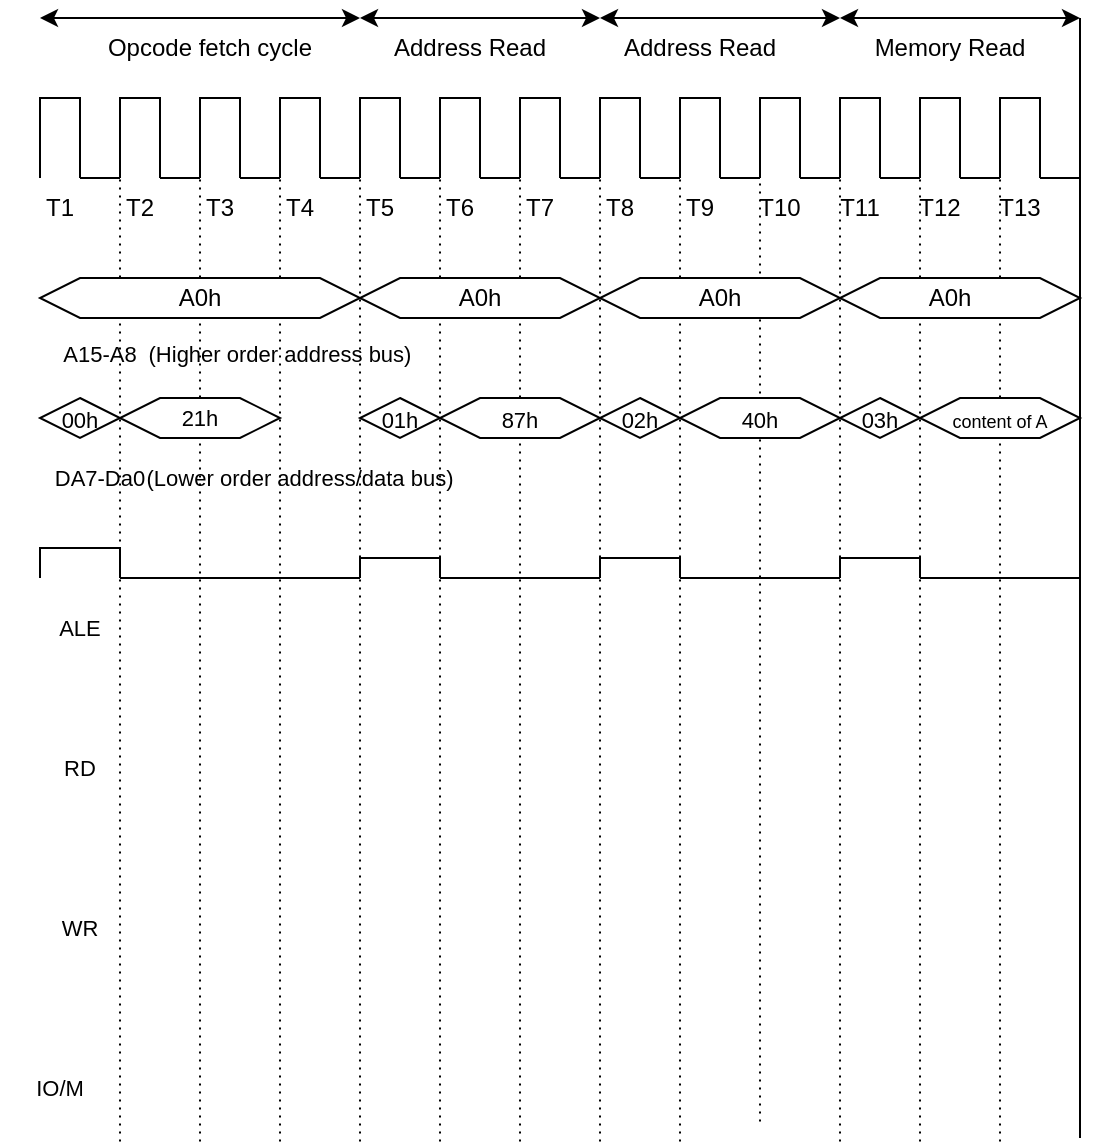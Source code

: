 <mxfile version="16.5.6" type="device"><diagram id="6G7NSt81wb_Zh_gRnPKF" name="Page-1"><mxGraphModel dx="1172" dy="628" grid="1" gridSize="10" guides="1" tooltips="1" connect="1" arrows="1" fold="1" page="1" pageScale="1" pageWidth="850" pageHeight="1100" math="0" shadow="0"><root><mxCell id="0"/><mxCell id="1" parent="0"/><mxCell id="E6p2MdxXeNgveG-bTiW2-2" value="" style="endArrow=none;html=1;rounded=0;" edge="1" parent="1"><mxGeometry width="50" height="50" relative="1" as="geometry"><mxPoint x="720" y="960" as="sourcePoint"/><mxPoint x="720" y="400" as="targetPoint"/></mxGeometry></mxCell><mxCell id="E6p2MdxXeNgveG-bTiW2-3" value="" style="endArrow=classic;startArrow=classic;html=1;rounded=0;" edge="1" parent="1"><mxGeometry width="50" height="50" relative="1" as="geometry"><mxPoint x="200" y="400" as="sourcePoint"/><mxPoint x="360" y="400" as="targetPoint"/></mxGeometry></mxCell><mxCell id="E6p2MdxXeNgveG-bTiW2-4" value="" style="endArrow=classic;startArrow=classic;html=1;rounded=0;" edge="1" parent="1"><mxGeometry width="50" height="50" relative="1" as="geometry"><mxPoint x="720" y="400" as="sourcePoint"/><mxPoint x="600" y="400" as="targetPoint"/></mxGeometry></mxCell><mxCell id="E6p2MdxXeNgveG-bTiW2-5" value="" style="endArrow=classic;startArrow=classic;html=1;rounded=0;" edge="1" parent="1"><mxGeometry width="50" height="50" relative="1" as="geometry"><mxPoint x="480" y="400" as="sourcePoint"/><mxPoint x="600" y="400" as="targetPoint"/></mxGeometry></mxCell><mxCell id="E6p2MdxXeNgveG-bTiW2-6" value="" style="endArrow=classic;startArrow=classic;html=1;rounded=0;" edge="1" parent="1"><mxGeometry width="50" height="50" relative="1" as="geometry"><mxPoint x="360" y="400" as="sourcePoint"/><mxPoint x="480" y="400" as="targetPoint"/></mxGeometry></mxCell><mxCell id="E6p2MdxXeNgveG-bTiW2-7" value="" style="endArrow=none;html=1;rounded=0;edgeStyle=orthogonalEdgeStyle;" edge="1" parent="1"><mxGeometry width="50" height="50" relative="1" as="geometry"><mxPoint x="200" y="480" as="sourcePoint"/><mxPoint x="220" y="480" as="targetPoint"/><Array as="points"><mxPoint x="200" y="440"/></Array></mxGeometry></mxCell><mxCell id="E6p2MdxXeNgveG-bTiW2-8" value="" style="endArrow=none;html=1;rounded=0;edgeStyle=orthogonalEdgeStyle;" edge="1" parent="1"><mxGeometry width="50" height="50" relative="1" as="geometry"><mxPoint x="240" y="480" as="sourcePoint"/><mxPoint x="260" y="480" as="targetPoint"/><Array as="points"><mxPoint x="240" y="440"/><mxPoint x="260" y="440"/></Array></mxGeometry></mxCell><mxCell id="E6p2MdxXeNgveG-bTiW2-9" value="" style="endArrow=none;html=1;rounded=0;edgeStyle=orthogonalEdgeStyle;" edge="1" parent="1"><mxGeometry width="50" height="50" relative="1" as="geometry"><mxPoint x="280" y="480" as="sourcePoint"/><mxPoint x="300" y="480" as="targetPoint"/><Array as="points"><mxPoint x="280" y="440"/><mxPoint x="300" y="440"/></Array></mxGeometry></mxCell><mxCell id="E6p2MdxXeNgveG-bTiW2-10" value="" style="endArrow=none;html=1;rounded=0;edgeStyle=orthogonalEdgeStyle;" edge="1" parent="1"><mxGeometry width="50" height="50" relative="1" as="geometry"><mxPoint x="320" y="480" as="sourcePoint"/><mxPoint x="340" y="480" as="targetPoint"/><Array as="points"><mxPoint x="320" y="440"/></Array></mxGeometry></mxCell><mxCell id="E6p2MdxXeNgveG-bTiW2-11" value="" style="endArrow=none;html=1;rounded=0;edgeStyle=orthogonalEdgeStyle;" edge="1" parent="1"><mxGeometry width="50" height="50" relative="1" as="geometry"><mxPoint x="360" y="480" as="sourcePoint"/><mxPoint x="380" y="480" as="targetPoint"/><Array as="points"><mxPoint x="360" y="440"/></Array></mxGeometry></mxCell><mxCell id="E6p2MdxXeNgveG-bTiW2-12" value="" style="endArrow=none;html=1;rounded=0;edgeStyle=orthogonalEdgeStyle;" edge="1" parent="1"><mxGeometry width="50" height="50" relative="1" as="geometry"><mxPoint x="400" y="480" as="sourcePoint"/><mxPoint x="420" y="480" as="targetPoint"/><Array as="points"><mxPoint x="400" y="440"/></Array></mxGeometry></mxCell><mxCell id="E6p2MdxXeNgveG-bTiW2-13" value="" style="endArrow=none;html=1;rounded=0;edgeStyle=orthogonalEdgeStyle;" edge="1" parent="1"><mxGeometry width="50" height="50" relative="1" as="geometry"><mxPoint x="440" y="480" as="sourcePoint"/><mxPoint x="460" y="480" as="targetPoint"/><Array as="points"><mxPoint x="440" y="440"/><mxPoint x="460" y="440"/></Array></mxGeometry></mxCell><mxCell id="E6p2MdxXeNgveG-bTiW2-14" value="" style="endArrow=none;html=1;rounded=0;edgeStyle=orthogonalEdgeStyle;" edge="1" parent="1"><mxGeometry width="50" height="50" relative="1" as="geometry"><mxPoint x="480" y="480" as="sourcePoint"/><mxPoint x="500" y="480" as="targetPoint"/><Array as="points"><mxPoint x="480" y="440"/></Array></mxGeometry></mxCell><mxCell id="E6p2MdxXeNgveG-bTiW2-15" value="" style="endArrow=none;html=1;rounded=0;edgeStyle=orthogonalEdgeStyle;" edge="1" parent="1"><mxGeometry width="50" height="50" relative="1" as="geometry"><mxPoint x="520" y="480" as="sourcePoint"/><mxPoint x="540" y="480" as="targetPoint"/><Array as="points"><mxPoint x="520" y="440"/></Array></mxGeometry></mxCell><mxCell id="E6p2MdxXeNgveG-bTiW2-16" value="" style="endArrow=none;html=1;rounded=0;edgeStyle=orthogonalEdgeStyle;" edge="1" parent="1"><mxGeometry width="50" height="50" relative="1" as="geometry"><mxPoint x="560" y="480" as="sourcePoint"/><mxPoint x="580" y="480" as="targetPoint"/><Array as="points"><mxPoint x="560" y="440"/><mxPoint x="580" y="440"/></Array></mxGeometry></mxCell><mxCell id="E6p2MdxXeNgveG-bTiW2-17" value="" style="endArrow=none;html=1;rounded=0;edgeStyle=orthogonalEdgeStyle;" edge="1" parent="1"><mxGeometry width="50" height="50" relative="1" as="geometry"><mxPoint x="600" y="480" as="sourcePoint"/><mxPoint x="620" y="480" as="targetPoint"/><Array as="points"><mxPoint x="600" y="440"/></Array></mxGeometry></mxCell><mxCell id="E6p2MdxXeNgveG-bTiW2-18" value="" style="endArrow=none;html=1;rounded=0;edgeStyle=orthogonalEdgeStyle;" edge="1" parent="1"><mxGeometry width="50" height="50" relative="1" as="geometry"><mxPoint x="640" y="480" as="sourcePoint"/><mxPoint x="660" y="480" as="targetPoint"/><Array as="points"><mxPoint x="640" y="440"/></Array></mxGeometry></mxCell><mxCell id="E6p2MdxXeNgveG-bTiW2-19" value="" style="endArrow=none;html=1;rounded=0;edgeStyle=orthogonalEdgeStyle;" edge="1" parent="1"><mxGeometry width="50" height="50" relative="1" as="geometry"><mxPoint x="680" y="480" as="sourcePoint"/><mxPoint x="700" y="480" as="targetPoint"/><Array as="points"><mxPoint x="680" y="440"/></Array></mxGeometry></mxCell><mxCell id="E6p2MdxXeNgveG-bTiW2-20" value="" style="endArrow=none;html=1;rounded=0;" edge="1" parent="1"><mxGeometry width="50" height="50" relative="1" as="geometry"><mxPoint x="220" y="480" as="sourcePoint"/><mxPoint x="240" y="480" as="targetPoint"/></mxGeometry></mxCell><mxCell id="E6p2MdxXeNgveG-bTiW2-21" value="" style="endArrow=none;html=1;rounded=0;" edge="1" parent="1"><mxGeometry width="50" height="50" relative="1" as="geometry"><mxPoint x="260" y="480" as="sourcePoint"/><mxPoint x="280" y="480" as="targetPoint"/></mxGeometry></mxCell><mxCell id="E6p2MdxXeNgveG-bTiW2-22" value="" style="endArrow=none;html=1;rounded=0;" edge="1" parent="1"><mxGeometry width="50" height="50" relative="1" as="geometry"><mxPoint x="300" y="480" as="sourcePoint"/><mxPoint x="320" y="480" as="targetPoint"/></mxGeometry></mxCell><mxCell id="E6p2MdxXeNgveG-bTiW2-23" value="" style="endArrow=none;html=1;rounded=0;" edge="1" parent="1"><mxGeometry width="50" height="50" relative="1" as="geometry"><mxPoint x="340" y="480" as="sourcePoint"/><mxPoint x="360" y="480" as="targetPoint"/></mxGeometry></mxCell><mxCell id="E6p2MdxXeNgveG-bTiW2-24" value="" style="endArrow=none;html=1;rounded=0;" edge="1" parent="1"><mxGeometry width="50" height="50" relative="1" as="geometry"><mxPoint x="380" y="480" as="sourcePoint"/><mxPoint x="400" y="480" as="targetPoint"/></mxGeometry></mxCell><mxCell id="E6p2MdxXeNgveG-bTiW2-25" value="" style="endArrow=none;html=1;rounded=0;" edge="1" parent="1"><mxGeometry width="50" height="50" relative="1" as="geometry"><mxPoint x="420" y="480" as="sourcePoint"/><mxPoint x="440" y="480" as="targetPoint"/></mxGeometry></mxCell><mxCell id="E6p2MdxXeNgveG-bTiW2-26" value="" style="endArrow=none;html=1;rounded=0;" edge="1" parent="1"><mxGeometry width="50" height="50" relative="1" as="geometry"><mxPoint x="460" y="480" as="sourcePoint"/><mxPoint x="480" y="480" as="targetPoint"/></mxGeometry></mxCell><mxCell id="E6p2MdxXeNgveG-bTiW2-27" value="" style="endArrow=none;html=1;rounded=0;" edge="1" parent="1"><mxGeometry width="50" height="50" relative="1" as="geometry"><mxPoint x="500" y="480" as="sourcePoint"/><mxPoint x="520" y="480" as="targetPoint"/></mxGeometry></mxCell><mxCell id="E6p2MdxXeNgveG-bTiW2-28" value="" style="endArrow=none;html=1;rounded=0;" edge="1" parent="1"><mxGeometry width="50" height="50" relative="1" as="geometry"><mxPoint x="540" y="480" as="sourcePoint"/><mxPoint x="560" y="480" as="targetPoint"/></mxGeometry></mxCell><mxCell id="E6p2MdxXeNgveG-bTiW2-29" value="" style="endArrow=none;html=1;rounded=0;" edge="1" parent="1"><mxGeometry width="50" height="50" relative="1" as="geometry"><mxPoint x="580" y="480" as="sourcePoint"/><mxPoint x="600" y="480" as="targetPoint"/></mxGeometry></mxCell><mxCell id="E6p2MdxXeNgveG-bTiW2-30" value="" style="endArrow=none;html=1;rounded=0;" edge="1" parent="1"><mxGeometry width="50" height="50" relative="1" as="geometry"><mxPoint x="620" y="480" as="sourcePoint"/><mxPoint x="640" y="480" as="targetPoint"/></mxGeometry></mxCell><mxCell id="E6p2MdxXeNgveG-bTiW2-31" value="" style="endArrow=none;html=1;rounded=0;" edge="1" parent="1"><mxGeometry width="50" height="50" relative="1" as="geometry"><mxPoint x="660" y="480" as="sourcePoint"/><mxPoint x="680" y="480" as="targetPoint"/></mxGeometry></mxCell><mxCell id="E6p2MdxXeNgveG-bTiW2-32" value="" style="endArrow=none;html=1;rounded=0;" edge="1" parent="1"><mxGeometry width="50" height="50" relative="1" as="geometry"><mxPoint x="700" y="480" as="sourcePoint"/><mxPoint x="720" y="480" as="targetPoint"/></mxGeometry></mxCell><mxCell id="E6p2MdxXeNgveG-bTiW2-33" value="" style="endArrow=none;dashed=1;html=1;dashPattern=1 3;strokeWidth=1;rounded=0;" edge="1" parent="1"><mxGeometry width="50" height="50" relative="1" as="geometry"><mxPoint x="240" y="961.739" as="sourcePoint"/><mxPoint x="240" y="480" as="targetPoint"/></mxGeometry></mxCell><mxCell id="E6p2MdxXeNgveG-bTiW2-34" value="" style="endArrow=none;dashed=1;html=1;dashPattern=1 3;strokeWidth=1;rounded=0;" edge="1" parent="1"><mxGeometry width="50" height="50" relative="1" as="geometry"><mxPoint x="280" y="961.739" as="sourcePoint"/><mxPoint x="280" y="480" as="targetPoint"/></mxGeometry></mxCell><mxCell id="E6p2MdxXeNgveG-bTiW2-35" value="" style="endArrow=none;dashed=1;html=1;dashPattern=1 3;strokeWidth=1;rounded=0;" edge="1" parent="1"><mxGeometry width="50" height="50" relative="1" as="geometry"><mxPoint x="320" y="961.739" as="sourcePoint"/><mxPoint x="320" y="480" as="targetPoint"/></mxGeometry></mxCell><mxCell id="E6p2MdxXeNgveG-bTiW2-36" value="" style="endArrow=none;dashed=1;html=1;dashPattern=1 3;strokeWidth=1;rounded=0;" edge="1" parent="1"><mxGeometry width="50" height="50" relative="1" as="geometry"><mxPoint x="360" y="961.739" as="sourcePoint"/><mxPoint x="360" y="480" as="targetPoint"/></mxGeometry></mxCell><mxCell id="E6p2MdxXeNgveG-bTiW2-37" value="" style="endArrow=none;dashed=1;html=1;dashPattern=1 3;strokeWidth=1;rounded=0;" edge="1" parent="1"><mxGeometry width="50" height="50" relative="1" as="geometry"><mxPoint x="400" y="961.739" as="sourcePoint"/><mxPoint x="400" y="480" as="targetPoint"/></mxGeometry></mxCell><mxCell id="E6p2MdxXeNgveG-bTiW2-38" value="" style="endArrow=none;dashed=1;html=1;dashPattern=1 3;strokeWidth=1;rounded=0;" edge="1" parent="1"><mxGeometry width="50" height="50" relative="1" as="geometry"><mxPoint x="440" y="961.739" as="sourcePoint"/><mxPoint x="440" y="480" as="targetPoint"/></mxGeometry></mxCell><mxCell id="E6p2MdxXeNgveG-bTiW2-39" value="" style="endArrow=none;dashed=1;html=1;dashPattern=1 3;strokeWidth=1;rounded=0;" edge="1" parent="1"><mxGeometry width="50" height="50" relative="1" as="geometry"><mxPoint x="480" y="961.739" as="sourcePoint"/><mxPoint x="480" y="480" as="targetPoint"/></mxGeometry></mxCell><mxCell id="E6p2MdxXeNgveG-bTiW2-40" value="" style="endArrow=none;dashed=1;html=1;dashPattern=1 3;strokeWidth=1;rounded=0;" edge="1" parent="1"><mxGeometry width="50" height="50" relative="1" as="geometry"><mxPoint x="520" y="961.739" as="sourcePoint"/><mxPoint x="520" y="480" as="targetPoint"/></mxGeometry></mxCell><mxCell id="E6p2MdxXeNgveG-bTiW2-41" value="" style="endArrow=none;dashed=1;html=1;dashPattern=1 3;strokeWidth=1;rounded=0;" edge="1" parent="1"><mxGeometry width="50" height="50" relative="1" as="geometry"><mxPoint x="560" y="951.739" as="sourcePoint"/><mxPoint x="560" y="470" as="targetPoint"/></mxGeometry></mxCell><mxCell id="E6p2MdxXeNgveG-bTiW2-42" value="" style="endArrow=none;dashed=1;html=1;dashPattern=1 3;strokeWidth=1;rounded=0;" edge="1" parent="1"><mxGeometry width="50" height="50" relative="1" as="geometry"><mxPoint x="600" y="961.739" as="sourcePoint"/><mxPoint x="600" y="480" as="targetPoint"/></mxGeometry></mxCell><mxCell id="E6p2MdxXeNgveG-bTiW2-43" value="" style="endArrow=none;dashed=1;html=1;dashPattern=1 3;strokeWidth=1;rounded=0;" edge="1" parent="1"><mxGeometry width="50" height="50" relative="1" as="geometry"><mxPoint x="640" y="961.739" as="sourcePoint"/><mxPoint x="640" y="480" as="targetPoint"/></mxGeometry></mxCell><mxCell id="E6p2MdxXeNgveG-bTiW2-44" value="" style="endArrow=none;dashed=1;html=1;dashPattern=1 3;strokeWidth=1;rounded=0;" edge="1" parent="1"><mxGeometry width="50" height="50" relative="1" as="geometry"><mxPoint x="680" y="961.739" as="sourcePoint"/><mxPoint x="680" y="480" as="targetPoint"/></mxGeometry></mxCell><mxCell id="E6p2MdxXeNgveG-bTiW2-45" value="T1" style="text;html=1;strokeColor=none;fillColor=none;align=center;verticalAlign=middle;whiteSpace=wrap;rounded=0;" vertex="1" parent="1"><mxGeometry x="180" y="480" width="60" height="30" as="geometry"/></mxCell><mxCell id="E6p2MdxXeNgveG-bTiW2-46" value="T2" style="text;html=1;strokeColor=none;fillColor=none;align=center;verticalAlign=middle;whiteSpace=wrap;rounded=0;" vertex="1" parent="1"><mxGeometry x="220" y="480" width="60" height="30" as="geometry"/></mxCell><mxCell id="E6p2MdxXeNgveG-bTiW2-47" value="T3" style="text;html=1;strokeColor=none;fillColor=none;align=center;verticalAlign=middle;whiteSpace=wrap;rounded=0;" vertex="1" parent="1"><mxGeometry x="260" y="480" width="60" height="30" as="geometry"/></mxCell><mxCell id="E6p2MdxXeNgveG-bTiW2-48" value="T4" style="text;html=1;strokeColor=none;fillColor=none;align=center;verticalAlign=middle;whiteSpace=wrap;rounded=0;" vertex="1" parent="1"><mxGeometry x="300" y="480" width="60" height="30" as="geometry"/></mxCell><mxCell id="E6p2MdxXeNgveG-bTiW2-49" value="T5" style="text;html=1;strokeColor=none;fillColor=none;align=center;verticalAlign=middle;whiteSpace=wrap;rounded=0;" vertex="1" parent="1"><mxGeometry x="340" y="480" width="60" height="30" as="geometry"/></mxCell><mxCell id="E6p2MdxXeNgveG-bTiW2-50" value="T6" style="text;html=1;strokeColor=none;fillColor=none;align=center;verticalAlign=middle;whiteSpace=wrap;rounded=0;" vertex="1" parent="1"><mxGeometry x="380" y="480" width="60" height="30" as="geometry"/></mxCell><mxCell id="E6p2MdxXeNgveG-bTiW2-51" value="T7" style="text;html=1;strokeColor=none;fillColor=none;align=center;verticalAlign=middle;whiteSpace=wrap;rounded=0;" vertex="1" parent="1"><mxGeometry x="420" y="480" width="60" height="30" as="geometry"/></mxCell><mxCell id="E6p2MdxXeNgveG-bTiW2-52" value="T8" style="text;html=1;strokeColor=none;fillColor=none;align=center;verticalAlign=middle;whiteSpace=wrap;rounded=0;" vertex="1" parent="1"><mxGeometry x="460" y="480" width="60" height="30" as="geometry"/></mxCell><mxCell id="E6p2MdxXeNgveG-bTiW2-53" value="T9" style="text;html=1;strokeColor=none;fillColor=none;align=center;verticalAlign=middle;whiteSpace=wrap;rounded=0;" vertex="1" parent="1"><mxGeometry x="500" y="480" width="60" height="30" as="geometry"/></mxCell><mxCell id="E6p2MdxXeNgveG-bTiW2-54" value="T10" style="text;html=1;strokeColor=none;fillColor=none;align=center;verticalAlign=middle;whiteSpace=wrap;rounded=0;" vertex="1" parent="1"><mxGeometry x="540" y="480" width="60" height="30" as="geometry"/></mxCell><mxCell id="E6p2MdxXeNgveG-bTiW2-55" value="T11" style="text;html=1;strokeColor=none;fillColor=none;align=center;verticalAlign=middle;whiteSpace=wrap;rounded=0;" vertex="1" parent="1"><mxGeometry x="580" y="480" width="60" height="30" as="geometry"/></mxCell><mxCell id="E6p2MdxXeNgveG-bTiW2-56" value="T12" style="text;html=1;strokeColor=none;fillColor=none;align=center;verticalAlign=middle;whiteSpace=wrap;rounded=0;" vertex="1" parent="1"><mxGeometry x="620" y="480" width="60" height="30" as="geometry"/></mxCell><mxCell id="E6p2MdxXeNgveG-bTiW2-57" value="T13" style="text;html=1;strokeColor=none;fillColor=none;align=center;verticalAlign=middle;whiteSpace=wrap;rounded=0;" vertex="1" parent="1"><mxGeometry x="660" y="480" width="60" height="30" as="geometry"/></mxCell><mxCell id="E6p2MdxXeNgveG-bTiW2-58" value="Opcode fetch cycle" style="text;html=1;strokeColor=none;fillColor=none;align=center;verticalAlign=middle;whiteSpace=wrap;rounded=0;" vertex="1" parent="1"><mxGeometry x="220" y="400" width="130" height="30" as="geometry"/></mxCell><mxCell id="E6p2MdxXeNgveG-bTiW2-59" value="Address Read" style="text;html=1;strokeColor=none;fillColor=none;align=center;verticalAlign=middle;whiteSpace=wrap;rounded=0;" vertex="1" parent="1"><mxGeometry x="350" y="400" width="130" height="30" as="geometry"/></mxCell><mxCell id="E6p2MdxXeNgveG-bTiW2-60" value="Address Read" style="text;html=1;strokeColor=none;fillColor=none;align=center;verticalAlign=middle;whiteSpace=wrap;rounded=0;" vertex="1" parent="1"><mxGeometry x="465" y="400" width="130" height="30" as="geometry"/></mxCell><mxCell id="E6p2MdxXeNgveG-bTiW2-61" value="Memory Read" style="text;html=1;strokeColor=none;fillColor=none;align=center;verticalAlign=middle;whiteSpace=wrap;rounded=0;" vertex="1" parent="1"><mxGeometry x="590" y="400" width="130" height="30" as="geometry"/></mxCell><mxCell id="E6p2MdxXeNgveG-bTiW2-62" value="" style="shape=hexagon;perimeter=hexagonPerimeter2;whiteSpace=wrap;html=1;fixedSize=1;" vertex="1" parent="1"><mxGeometry x="200" y="530" width="160" height="20" as="geometry"/></mxCell><mxCell id="E6p2MdxXeNgveG-bTiW2-63" value="A0h" style="text;html=1;strokeColor=none;fillColor=none;align=center;verticalAlign=middle;whiteSpace=wrap;rounded=0;" vertex="1" parent="1"><mxGeometry x="250" y="525" width="60" height="30" as="geometry"/></mxCell><mxCell id="E6p2MdxXeNgveG-bTiW2-64" value="" style="shape=hexagon;perimeter=hexagonPerimeter2;whiteSpace=wrap;html=1;fixedSize=1;" vertex="1" parent="1"><mxGeometry x="360" y="530" width="120" height="20" as="geometry"/></mxCell><mxCell id="E6p2MdxXeNgveG-bTiW2-65" value="" style="shape=hexagon;perimeter=hexagonPerimeter2;whiteSpace=wrap;html=1;fixedSize=1;" vertex="1" parent="1"><mxGeometry x="480" y="530" width="120" height="20" as="geometry"/></mxCell><mxCell id="E6p2MdxXeNgveG-bTiW2-66" value="" style="shape=hexagon;perimeter=hexagonPerimeter2;whiteSpace=wrap;html=1;fixedSize=1;" vertex="1" parent="1"><mxGeometry x="600" y="530" width="120" height="20" as="geometry"/></mxCell><mxCell id="E6p2MdxXeNgveG-bTiW2-67" value="A0h" style="text;html=1;strokeColor=none;fillColor=none;align=center;verticalAlign=middle;whiteSpace=wrap;rounded=0;" vertex="1" parent="1"><mxGeometry x="510" y="525" width="60" height="30" as="geometry"/></mxCell><mxCell id="E6p2MdxXeNgveG-bTiW2-68" value="A0h" style="text;html=1;strokeColor=none;fillColor=none;align=center;verticalAlign=middle;whiteSpace=wrap;rounded=0;" vertex="1" parent="1"><mxGeometry x="390" y="525" width="60" height="30" as="geometry"/></mxCell><mxCell id="E6p2MdxXeNgveG-bTiW2-70" value="A0h" style="text;html=1;strokeColor=none;fillColor=none;align=center;verticalAlign=middle;whiteSpace=wrap;rounded=0;" vertex="1" parent="1"><mxGeometry x="625" y="525" width="60" height="30" as="geometry"/></mxCell><mxCell id="E6p2MdxXeNgveG-bTiW2-71" value="" style="shape=hexagon;perimeter=hexagonPerimeter2;whiteSpace=wrap;html=1;fixedSize=1;" vertex="1" parent="1"><mxGeometry x="200" y="590" width="40" height="20" as="geometry"/></mxCell><mxCell id="E6p2MdxXeNgveG-bTiW2-72" value="" style="shape=hexagon;perimeter=hexagonPerimeter2;whiteSpace=wrap;html=1;fixedSize=1;" vertex="1" parent="1"><mxGeometry x="240" y="590" width="80" height="20" as="geometry"/></mxCell><mxCell id="E6p2MdxXeNgveG-bTiW2-73" value="" style="shape=hexagon;perimeter=hexagonPerimeter2;whiteSpace=wrap;html=1;fixedSize=1;" vertex="1" parent="1"><mxGeometry x="400" y="590" width="80" height="20" as="geometry"/></mxCell><mxCell id="E6p2MdxXeNgveG-bTiW2-74" value="" style="shape=hexagon;perimeter=hexagonPerimeter2;whiteSpace=wrap;html=1;fixedSize=1;" vertex="1" parent="1"><mxGeometry x="520" y="590" width="80" height="20" as="geometry"/></mxCell><mxCell id="E6p2MdxXeNgveG-bTiW2-75" value="" style="shape=hexagon;perimeter=hexagonPerimeter2;whiteSpace=wrap;html=1;fixedSize=1;" vertex="1" parent="1"><mxGeometry x="640" y="590" width="80" height="20" as="geometry"/></mxCell><mxCell id="E6p2MdxXeNgveG-bTiW2-76" value="" style="shape=hexagon;perimeter=hexagonPerimeter2;whiteSpace=wrap;html=1;fixedSize=1;" vertex="1" parent="1"><mxGeometry x="360" y="590" width="40" height="20" as="geometry"/></mxCell><mxCell id="E6p2MdxXeNgveG-bTiW2-77" value="" style="shape=hexagon;perimeter=hexagonPerimeter2;whiteSpace=wrap;html=1;fixedSize=1;" vertex="1" parent="1"><mxGeometry x="480" y="590" width="40" height="20" as="geometry"/></mxCell><mxCell id="E6p2MdxXeNgveG-bTiW2-78" value="" style="shape=hexagon;perimeter=hexagonPerimeter2;whiteSpace=wrap;html=1;fixedSize=1;" vertex="1" parent="1"><mxGeometry x="600" y="590" width="40" height="20" as="geometry"/></mxCell><mxCell id="E6p2MdxXeNgveG-bTiW2-80" value="&lt;font style=&quot;font-size: 11px&quot;&gt;00h&lt;/font&gt;" style="text;html=1;strokeColor=none;fillColor=none;align=center;verticalAlign=middle;whiteSpace=wrap;rounded=0;fontSize=13;" vertex="1" parent="1"><mxGeometry x="190" y="585" width="60" height="30" as="geometry"/></mxCell><mxCell id="E6p2MdxXeNgveG-bTiW2-81" value="&lt;font style=&quot;font-size: 11px&quot;&gt;01h&lt;/font&gt;" style="text;html=1;strokeColor=none;fillColor=none;align=center;verticalAlign=middle;whiteSpace=wrap;rounded=0;fontSize=13;" vertex="1" parent="1"><mxGeometry x="350" y="585" width="60" height="30" as="geometry"/></mxCell><mxCell id="E6p2MdxXeNgveG-bTiW2-82" value="&lt;font style=&quot;font-size: 11px&quot;&gt;02h&lt;/font&gt;" style="text;html=1;strokeColor=none;fillColor=none;align=center;verticalAlign=middle;whiteSpace=wrap;rounded=0;fontSize=13;" vertex="1" parent="1"><mxGeometry x="470" y="585" width="60" height="30" as="geometry"/></mxCell><mxCell id="E6p2MdxXeNgveG-bTiW2-83" value="&lt;font style=&quot;font-size: 11px&quot;&gt;03h&lt;/font&gt;" style="text;html=1;strokeColor=none;fillColor=none;align=center;verticalAlign=middle;whiteSpace=wrap;rounded=0;fontSize=13;" vertex="1" parent="1"><mxGeometry x="590" y="585" width="60" height="30" as="geometry"/></mxCell><mxCell id="E6p2MdxXeNgveG-bTiW2-84" value="21h" style="text;html=1;strokeColor=none;fillColor=none;align=center;verticalAlign=middle;whiteSpace=wrap;rounded=0;fontSize=11;" vertex="1" parent="1"><mxGeometry x="250" y="585" width="60" height="30" as="geometry"/></mxCell><mxCell id="E6p2MdxXeNgveG-bTiW2-85" value="&lt;font style=&quot;font-size: 11px&quot;&gt;87h&lt;/font&gt;" style="text;html=1;strokeColor=none;fillColor=none;align=center;verticalAlign=middle;whiteSpace=wrap;rounded=0;fontSize=13;" vertex="1" parent="1"><mxGeometry x="410" y="585" width="60" height="30" as="geometry"/></mxCell><mxCell id="E6p2MdxXeNgveG-bTiW2-86" value="&lt;font style=&quot;font-size: 11px&quot;&gt;40h&lt;/font&gt;" style="text;html=1;strokeColor=none;fillColor=none;align=center;verticalAlign=middle;whiteSpace=wrap;rounded=0;fontSize=13;" vertex="1" parent="1"><mxGeometry x="530" y="585" width="60" height="30" as="geometry"/></mxCell><mxCell id="E6p2MdxXeNgveG-bTiW2-87" value="&lt;font style=&quot;font-size: 9px&quot;&gt;content of A&lt;/font&gt;" style="text;html=1;strokeColor=none;fillColor=none;align=center;verticalAlign=middle;whiteSpace=wrap;rounded=0;fontSize=13;" vertex="1" parent="1"><mxGeometry x="650" y="582.5" width="60" height="35" as="geometry"/></mxCell><mxCell id="E6p2MdxXeNgveG-bTiW2-88" value="&lt;font style=&quot;font-size: 11px&quot;&gt;A15-A8&lt;/font&gt;" style="text;html=1;strokeColor=none;fillColor=none;align=center;verticalAlign=middle;whiteSpace=wrap;rounded=0;fontSize=9;" vertex="1" parent="1"><mxGeometry x="200" y="552.5" width="60" height="30" as="geometry"/></mxCell><mxCell id="E6p2MdxXeNgveG-bTiW2-90" value="&lt;span style=&quot;font-size: 11px&quot;&gt;DA7-Da0&lt;/span&gt;" style="text;html=1;strokeColor=none;fillColor=none;align=center;verticalAlign=middle;whiteSpace=wrap;rounded=0;fontSize=9;" vertex="1" parent="1"><mxGeometry x="200" y="615" width="60" height="30" as="geometry"/></mxCell><mxCell id="E6p2MdxXeNgveG-bTiW2-91" value="(Higher order address bus)" style="text;html=1;strokeColor=none;fillColor=none;align=center;verticalAlign=middle;whiteSpace=wrap;rounded=0;fontSize=11;" vertex="1" parent="1"><mxGeometry x="240" y="552.5" width="160" height="30" as="geometry"/></mxCell><mxCell id="E6p2MdxXeNgveG-bTiW2-92" value="(Lower order address/data bus)" style="text;html=1;strokeColor=none;fillColor=none;align=center;verticalAlign=middle;whiteSpace=wrap;rounded=0;fontSize=11;" vertex="1" parent="1"><mxGeometry x="250" y="615" width="160" height="30" as="geometry"/></mxCell><mxCell id="E6p2MdxXeNgveG-bTiW2-93" value="ALE" style="text;html=1;strokeColor=none;fillColor=none;align=center;verticalAlign=middle;whiteSpace=wrap;rounded=0;fontSize=11;" vertex="1" parent="1"><mxGeometry x="190" y="690" width="60" height="30" as="geometry"/></mxCell><mxCell id="E6p2MdxXeNgveG-bTiW2-94" value="RD" style="text;html=1;strokeColor=none;fillColor=none;align=center;verticalAlign=middle;whiteSpace=wrap;rounded=0;fontSize=11;" vertex="1" parent="1"><mxGeometry x="190" y="760" width="60" height="30" as="geometry"/></mxCell><mxCell id="E6p2MdxXeNgveG-bTiW2-95" value="WR" style="text;html=1;strokeColor=none;fillColor=none;align=center;verticalAlign=middle;whiteSpace=wrap;rounded=0;fontSize=11;" vertex="1" parent="1"><mxGeometry x="190" y="840" width="60" height="30" as="geometry"/></mxCell><mxCell id="E6p2MdxXeNgveG-bTiW2-97" value="IO/M" style="text;html=1;strokeColor=none;fillColor=none;align=center;verticalAlign=middle;whiteSpace=wrap;rounded=0;fontSize=11;" vertex="1" parent="1"><mxGeometry x="180" y="920" width="60" height="30" as="geometry"/></mxCell><mxCell id="E6p2MdxXeNgveG-bTiW2-99" value="" style="endArrow=none;html=1;rounded=0;fontSize=11;strokeWidth=1;edgeStyle=elbowEdgeStyle;elbow=vertical;" edge="1" parent="1"><mxGeometry width="50" height="50" relative="1" as="geometry"><mxPoint x="200" y="680" as="sourcePoint"/><mxPoint x="240" y="680" as="targetPoint"/><Array as="points"><mxPoint x="250" y="665"/></Array></mxGeometry></mxCell><mxCell id="E6p2MdxXeNgveG-bTiW2-100" value="" style="endArrow=none;html=1;rounded=0;fontSize=11;strokeWidth=1;elbow=vertical;" edge="1" parent="1"><mxGeometry width="50" height="50" relative="1" as="geometry"><mxPoint x="240" y="680" as="sourcePoint"/><mxPoint x="360" y="680" as="targetPoint"/></mxGeometry></mxCell><mxCell id="E6p2MdxXeNgveG-bTiW2-101" value="" style="endArrow=none;html=1;rounded=0;fontSize=11;strokeWidth=1;edgeStyle=elbowEdgeStyle;elbow=vertical;" edge="1" parent="1"><mxGeometry width="50" height="50" relative="1" as="geometry"><mxPoint x="360" y="680" as="sourcePoint"/><mxPoint x="400" y="680" as="targetPoint"/><Array as="points"><mxPoint x="380" y="670"/></Array></mxGeometry></mxCell><mxCell id="E6p2MdxXeNgveG-bTiW2-102" value="" style="endArrow=none;html=1;rounded=0;fontSize=11;strokeWidth=1;edgeStyle=elbowEdgeStyle;elbow=vertical;" edge="1" parent="1"><mxGeometry width="50" height="50" relative="1" as="geometry"><mxPoint x="480" y="680" as="sourcePoint"/><mxPoint x="520" y="680" as="targetPoint"/><Array as="points"><mxPoint x="530" y="670"/></Array></mxGeometry></mxCell><mxCell id="E6p2MdxXeNgveG-bTiW2-103" value="" style="endArrow=none;html=1;rounded=0;fontSize=11;strokeWidth=1;edgeStyle=elbowEdgeStyle;elbow=vertical;" edge="1" parent="1"><mxGeometry width="50" height="50" relative="1" as="geometry"><mxPoint x="600" y="680" as="sourcePoint"/><mxPoint x="640" y="680" as="targetPoint"/><Array as="points"><mxPoint x="650" y="670"/></Array></mxGeometry></mxCell><mxCell id="E6p2MdxXeNgveG-bTiW2-104" value="" style="endArrow=none;html=1;rounded=0;fontSize=11;strokeWidth=1;elbow=vertical;" edge="1" parent="1"><mxGeometry width="50" height="50" relative="1" as="geometry"><mxPoint x="400" y="680" as="sourcePoint"/><mxPoint x="480" y="680" as="targetPoint"/></mxGeometry></mxCell><mxCell id="E6p2MdxXeNgveG-bTiW2-105" value="" style="endArrow=none;html=1;rounded=0;fontSize=11;strokeWidth=1;elbow=vertical;" edge="1" parent="1"><mxGeometry width="50" height="50" relative="1" as="geometry"><mxPoint x="520" y="680" as="sourcePoint"/><mxPoint x="600" y="680" as="targetPoint"/></mxGeometry></mxCell><mxCell id="E6p2MdxXeNgveG-bTiW2-106" value="" style="endArrow=none;html=1;rounded=0;fontSize=11;strokeWidth=1;elbow=vertical;" edge="1" parent="1"><mxGeometry width="50" height="50" relative="1" as="geometry"><mxPoint x="640" y="680" as="sourcePoint"/><mxPoint x="720" y="680" as="targetPoint"/></mxGeometry></mxCell></root></mxGraphModel></diagram></mxfile>